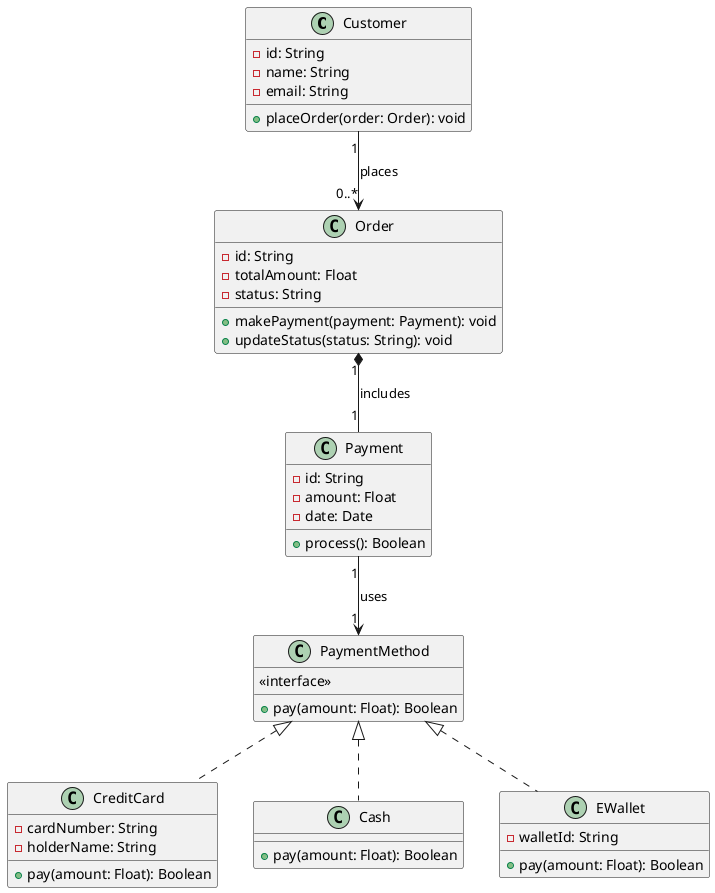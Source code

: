 @startuml
class Customer {
  - id: String
  - name: String
  - email: String
  + placeOrder(order: Order): void
}

class Order {
  - id: String
  - totalAmount: Float
  - status: String
  + makePayment(payment: Payment): void
  + updateStatus(status: String): void
}

class Payment {
  - id: String
  - amount: Float
  - date: Date
  + process(): Boolean
}

class PaymentMethod {
  <<interface>>
  + pay(amount: Float): Boolean
}

class CreditCard {
  - cardNumber: String
  - holderName: String
  + pay(amount: Float): Boolean
}

class Cash {
  + pay(amount: Float): Boolean
}

class EWallet {
  - walletId: String
  + pay(amount: Float): Boolean
}

' Relationships
Customer "1" --> "0..*" Order : places
Order "1" *-- "1" Payment : includes
Payment "1" --> "1" PaymentMethod : uses
PaymentMethod <|.. CreditCard
PaymentMethod <|.. Cash
PaymentMethod <|.. EWallet
@enduml